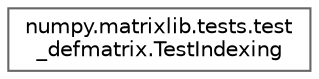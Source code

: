 digraph "Graphical Class Hierarchy"
{
 // LATEX_PDF_SIZE
  bgcolor="transparent";
  edge [fontname=Helvetica,fontsize=10,labelfontname=Helvetica,labelfontsize=10];
  node [fontname=Helvetica,fontsize=10,shape=box,height=0.2,width=0.4];
  rankdir="LR";
  Node0 [id="Node000000",label="numpy.matrixlib.tests.test\l_defmatrix.TestIndexing",height=0.2,width=0.4,color="grey40", fillcolor="white", style="filled",URL="$d2/d0a/classnumpy_1_1matrixlib_1_1tests_1_1test__defmatrix_1_1TestIndexing.html",tooltip=" "];
}

